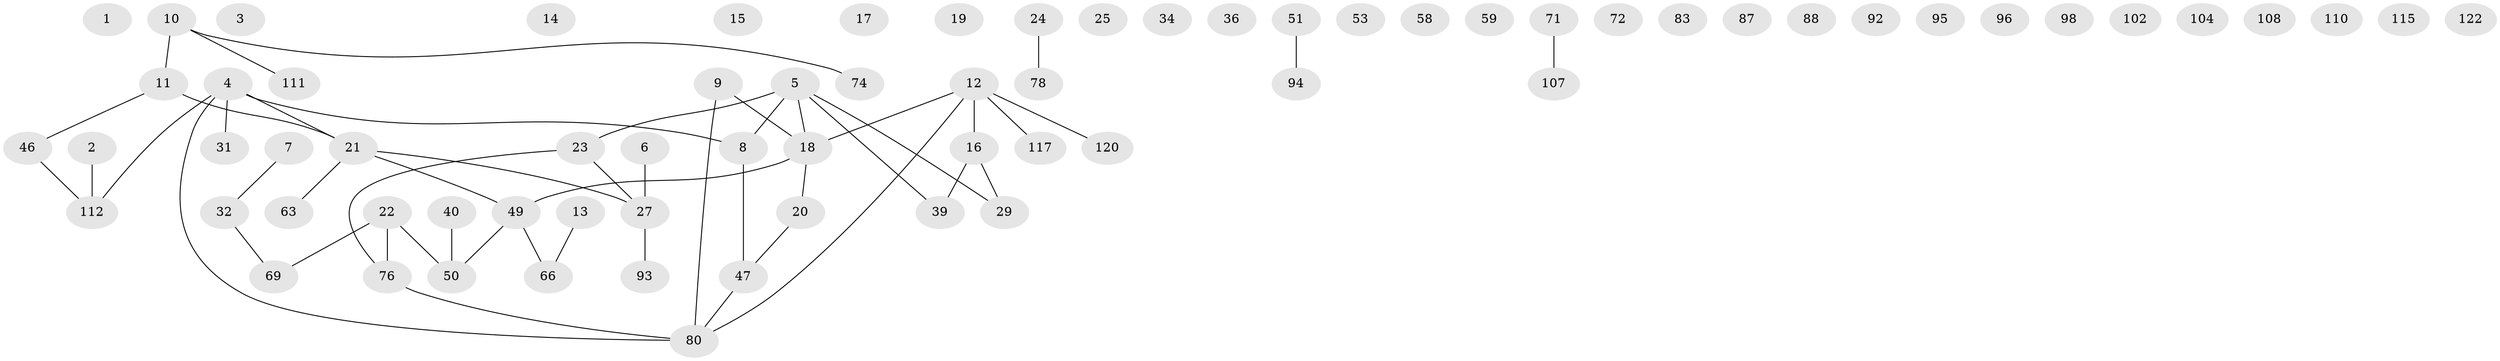 // original degree distribution, {0: 0.1640625, 1: 0.3359375, 3: 0.1953125, 2: 0.2265625, 4: 0.046875, 5: 0.03125}
// Generated by graph-tools (version 1.1) at 2025/16/03/04/25 18:16:46]
// undirected, 70 vertices, 51 edges
graph export_dot {
graph [start="1"]
  node [color=gray90,style=filled];
  1;
  2 [super="+101"];
  3;
  4 [super="+37+86+90"];
  5 [super="+42+48+114"];
  6 [super="+77"];
  7 [super="+128"];
  8 [super="+91"];
  9 [super="+43"];
  10 [super="+62+89+118"];
  11 [super="+30+82"];
  12 [super="+33+57+79+123"];
  13 [super="+55"];
  14 [super="+44"];
  15;
  16 [super="+26+41"];
  17;
  18 [super="+28+109"];
  19 [super="+106"];
  20 [super="+65+126"];
  21 [super="+52+119"];
  22 [super="+45+127"];
  23 [super="+38+68"];
  24 [super="+54"];
  25;
  27 [super="+35+75"];
  29 [super="+70"];
  31 [super="+81"];
  32 [super="+67"];
  34 [super="+64"];
  36;
  39 [super="+124"];
  40 [super="+84+121"];
  46 [super="+60"];
  47 [super="+56"];
  49 [super="+100"];
  50 [super="+116+125"];
  51 [super="+103"];
  53;
  58 [super="+61"];
  59;
  63;
  66 [super="+73"];
  69;
  71 [super="+85"];
  72;
  74;
  76 [super="+97"];
  78;
  80 [super="+113"];
  83;
  87;
  88 [super="+105"];
  92;
  93 [super="+99"];
  94;
  95;
  96;
  98;
  102;
  104;
  107;
  108;
  110;
  111;
  112;
  115;
  117;
  120;
  122;
  2 -- 112;
  4 -- 112;
  4 -- 8;
  4 -- 21;
  4 -- 31;
  4 -- 80;
  5 -- 39;
  5 -- 18;
  5 -- 8;
  5 -- 23;
  5 -- 29;
  6 -- 27;
  7 -- 32;
  8 -- 47;
  9 -- 80;
  9 -- 18;
  10 -- 111;
  10 -- 74;
  10 -- 11 [weight=2];
  11 -- 21;
  11 -- 46;
  12 -- 117;
  12 -- 80;
  12 -- 120;
  12 -- 16;
  12 -- 18;
  13 -- 66;
  16 -- 39;
  16 -- 29;
  18 -- 20;
  18 -- 49;
  20 -- 47;
  21 -- 63;
  21 -- 27;
  21 -- 49;
  22 -- 69;
  22 -- 76;
  22 -- 50;
  23 -- 76;
  23 -- 27;
  24 -- 78;
  27 -- 93;
  32 -- 69;
  40 -- 50;
  46 -- 112;
  47 -- 80;
  49 -- 66;
  49 -- 50;
  51 -- 94;
  71 -- 107;
  76 -- 80;
}
